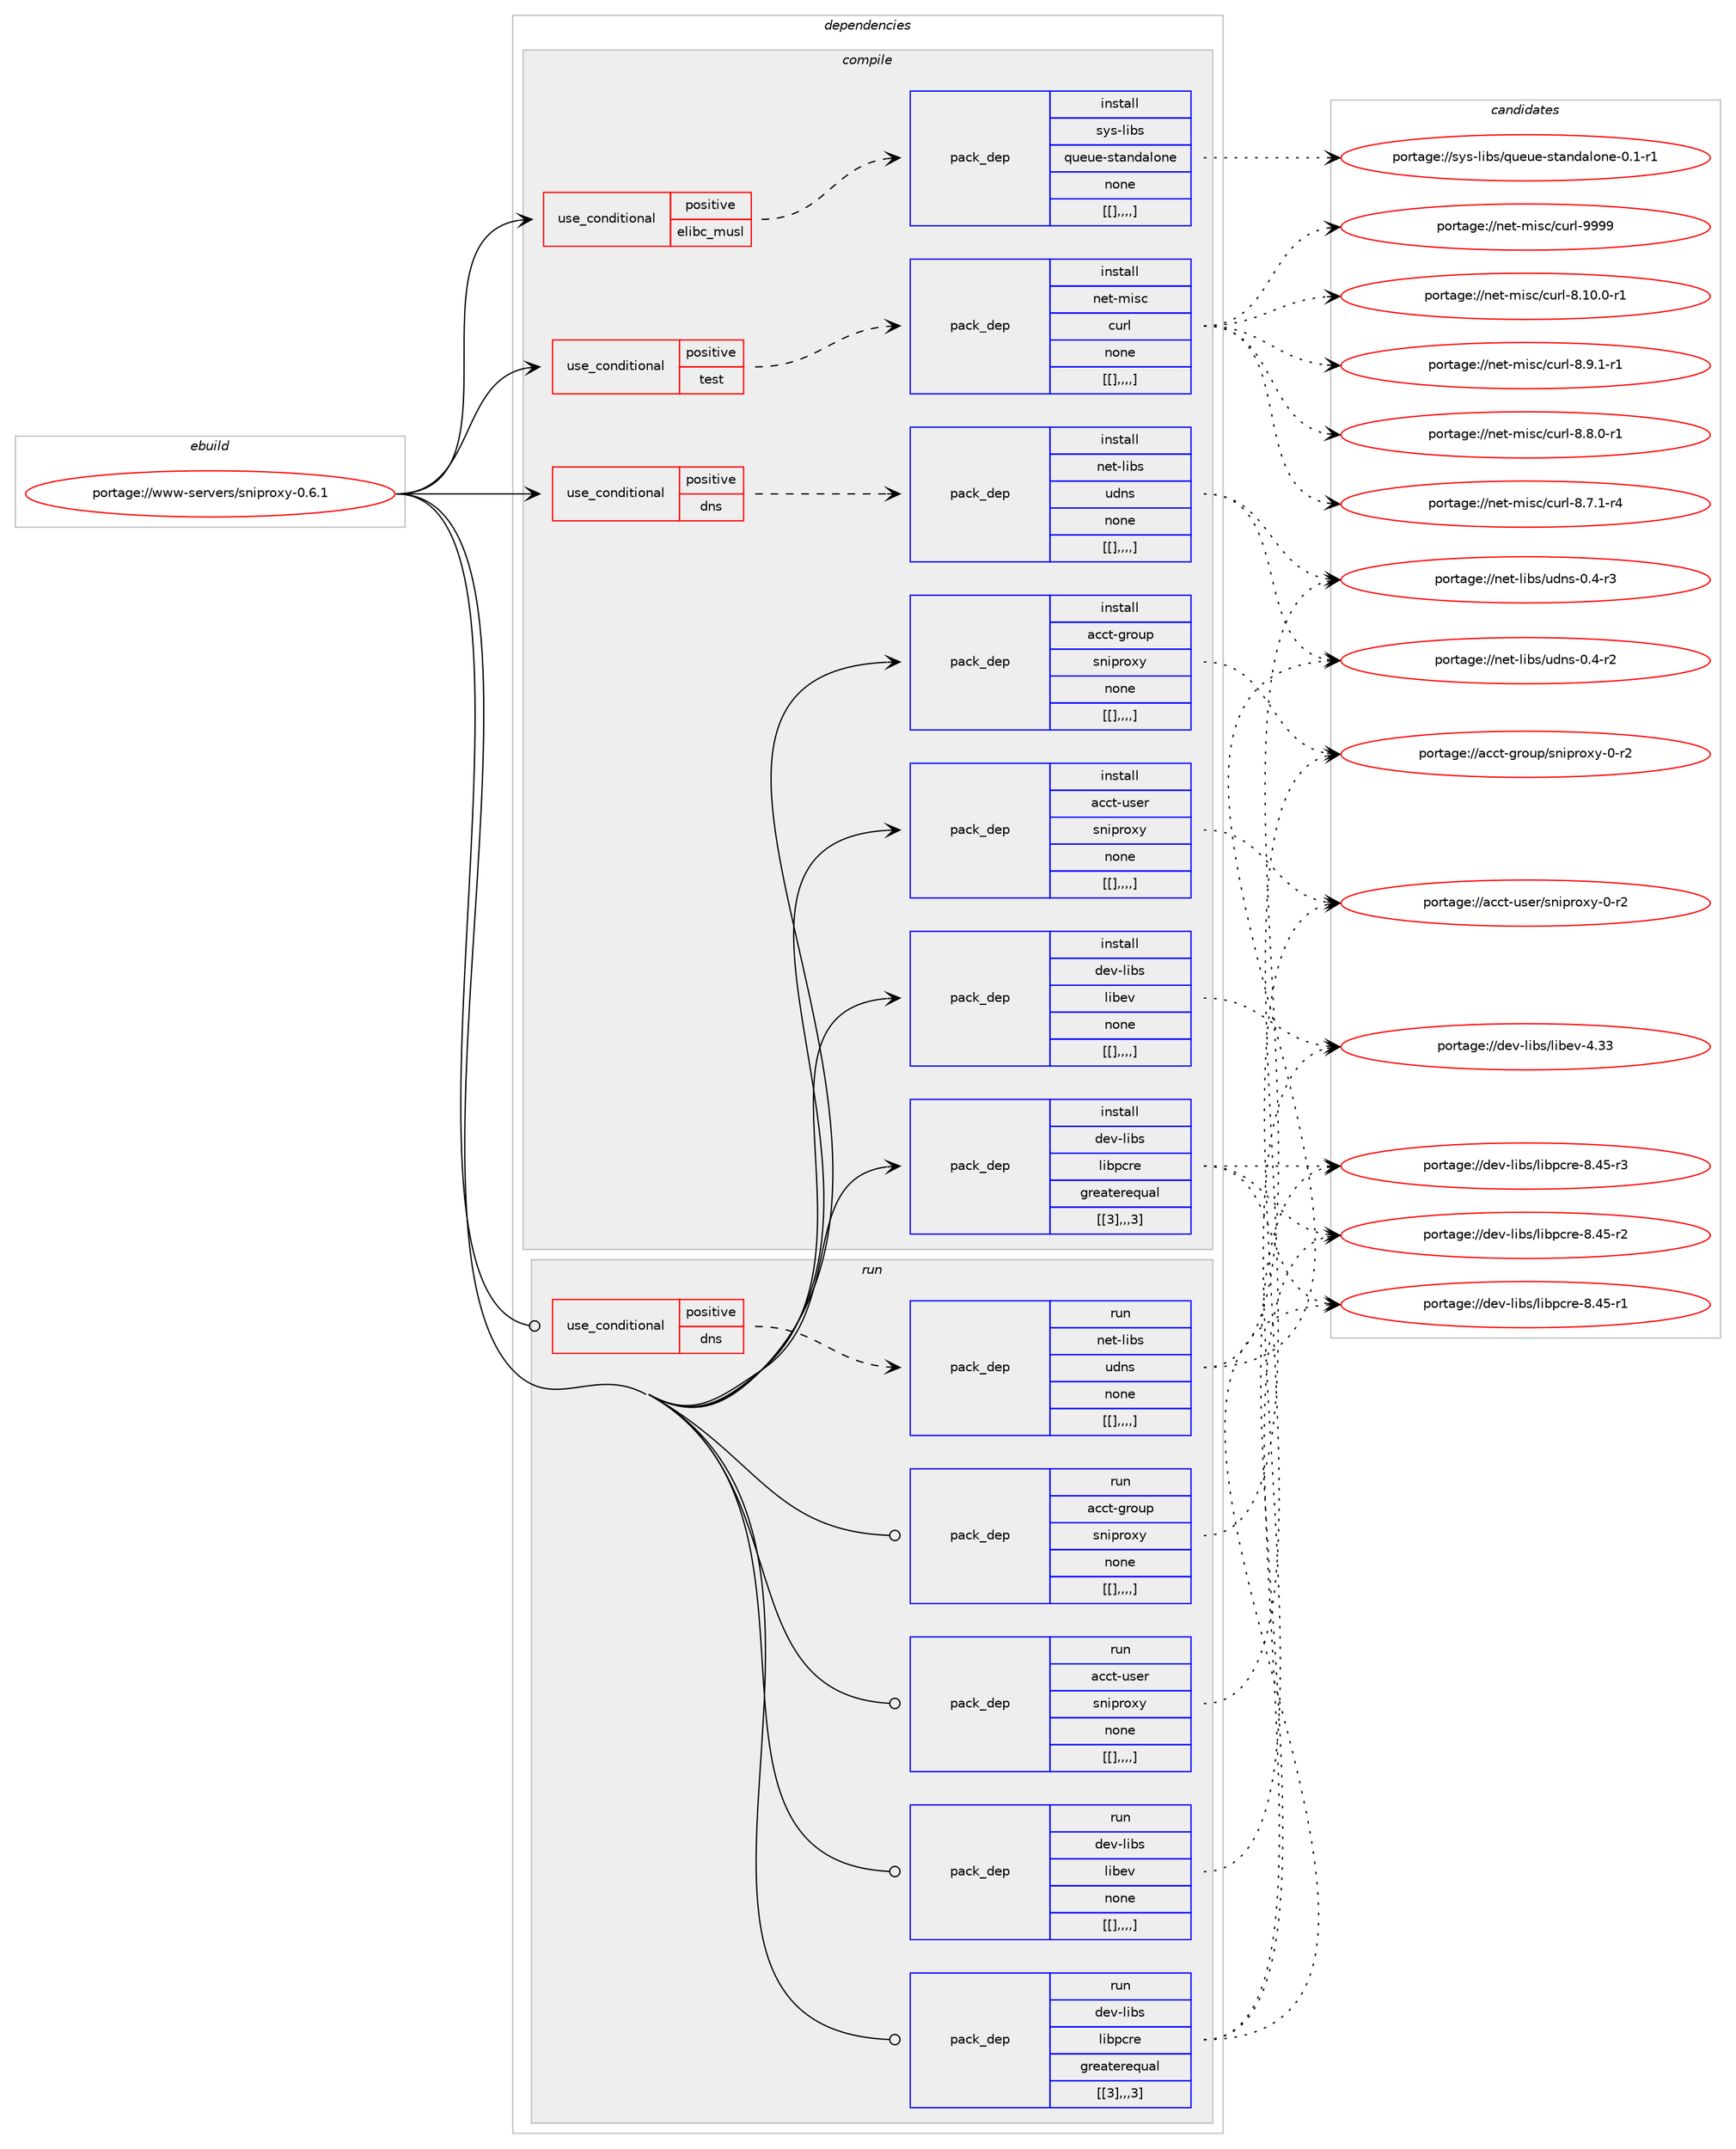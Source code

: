 digraph prolog {

# *************
# Graph options
# *************

newrank=true;
concentrate=true;
compound=true;
graph [rankdir=LR,fontname=Helvetica,fontsize=10,ranksep=1.5];#, ranksep=2.5, nodesep=0.2];
edge  [arrowhead=vee];
node  [fontname=Helvetica,fontsize=10];

# **********
# The ebuild
# **********

subgraph cluster_leftcol {
color=gray;
label=<<i>ebuild</i>>;
id [label="portage://www-servers/sniproxy-0.6.1", color=red, width=4, href="../www-servers/sniproxy-0.6.1.svg"];
}

# ****************
# The dependencies
# ****************

subgraph cluster_midcol {
color=gray;
label=<<i>dependencies</i>>;
subgraph cluster_compile {
fillcolor="#eeeeee";
style=filled;
label=<<i>compile</i>>;
subgraph cond125974 {
dependency472930 [label=<<TABLE BORDER="0" CELLBORDER="1" CELLSPACING="0" CELLPADDING="4"><TR><TD ROWSPAN="3" CELLPADDING="10">use_conditional</TD></TR><TR><TD>positive</TD></TR><TR><TD>dns</TD></TR></TABLE>>, shape=none, color=red];
subgraph pack343450 {
dependency472931 [label=<<TABLE BORDER="0" CELLBORDER="1" CELLSPACING="0" CELLPADDING="4" WIDTH="220"><TR><TD ROWSPAN="6" CELLPADDING="30">pack_dep</TD></TR><TR><TD WIDTH="110">install</TD></TR><TR><TD>net-libs</TD></TR><TR><TD>udns</TD></TR><TR><TD>none</TD></TR><TR><TD>[[],,,,]</TD></TR></TABLE>>, shape=none, color=blue];
}
dependency472930:e -> dependency472931:w [weight=20,style="dashed",arrowhead="vee"];
}
id:e -> dependency472930:w [weight=20,style="solid",arrowhead="vee"];
subgraph cond125975 {
dependency472932 [label=<<TABLE BORDER="0" CELLBORDER="1" CELLSPACING="0" CELLPADDING="4"><TR><TD ROWSPAN="3" CELLPADDING="10">use_conditional</TD></TR><TR><TD>positive</TD></TR><TR><TD>elibc_musl</TD></TR></TABLE>>, shape=none, color=red];
subgraph pack343451 {
dependency472933 [label=<<TABLE BORDER="0" CELLBORDER="1" CELLSPACING="0" CELLPADDING="4" WIDTH="220"><TR><TD ROWSPAN="6" CELLPADDING="30">pack_dep</TD></TR><TR><TD WIDTH="110">install</TD></TR><TR><TD>sys-libs</TD></TR><TR><TD>queue-standalone</TD></TR><TR><TD>none</TD></TR><TR><TD>[[],,,,]</TD></TR></TABLE>>, shape=none, color=blue];
}
dependency472932:e -> dependency472933:w [weight=20,style="dashed",arrowhead="vee"];
}
id:e -> dependency472932:w [weight=20,style="solid",arrowhead="vee"];
subgraph cond125976 {
dependency472934 [label=<<TABLE BORDER="0" CELLBORDER="1" CELLSPACING="0" CELLPADDING="4"><TR><TD ROWSPAN="3" CELLPADDING="10">use_conditional</TD></TR><TR><TD>positive</TD></TR><TR><TD>test</TD></TR></TABLE>>, shape=none, color=red];
subgraph pack343452 {
dependency472935 [label=<<TABLE BORDER="0" CELLBORDER="1" CELLSPACING="0" CELLPADDING="4" WIDTH="220"><TR><TD ROWSPAN="6" CELLPADDING="30">pack_dep</TD></TR><TR><TD WIDTH="110">install</TD></TR><TR><TD>net-misc</TD></TR><TR><TD>curl</TD></TR><TR><TD>none</TD></TR><TR><TD>[[],,,,]</TD></TR></TABLE>>, shape=none, color=blue];
}
dependency472934:e -> dependency472935:w [weight=20,style="dashed",arrowhead="vee"];
}
id:e -> dependency472934:w [weight=20,style="solid",arrowhead="vee"];
subgraph pack343453 {
dependency472936 [label=<<TABLE BORDER="0" CELLBORDER="1" CELLSPACING="0" CELLPADDING="4" WIDTH="220"><TR><TD ROWSPAN="6" CELLPADDING="30">pack_dep</TD></TR><TR><TD WIDTH="110">install</TD></TR><TR><TD>acct-group</TD></TR><TR><TD>sniproxy</TD></TR><TR><TD>none</TD></TR><TR><TD>[[],,,,]</TD></TR></TABLE>>, shape=none, color=blue];
}
id:e -> dependency472936:w [weight=20,style="solid",arrowhead="vee"];
subgraph pack343454 {
dependency472937 [label=<<TABLE BORDER="0" CELLBORDER="1" CELLSPACING="0" CELLPADDING="4" WIDTH="220"><TR><TD ROWSPAN="6" CELLPADDING="30">pack_dep</TD></TR><TR><TD WIDTH="110">install</TD></TR><TR><TD>acct-user</TD></TR><TR><TD>sniproxy</TD></TR><TR><TD>none</TD></TR><TR><TD>[[],,,,]</TD></TR></TABLE>>, shape=none, color=blue];
}
id:e -> dependency472937:w [weight=20,style="solid",arrowhead="vee"];
subgraph pack343455 {
dependency472938 [label=<<TABLE BORDER="0" CELLBORDER="1" CELLSPACING="0" CELLPADDING="4" WIDTH="220"><TR><TD ROWSPAN="6" CELLPADDING="30">pack_dep</TD></TR><TR><TD WIDTH="110">install</TD></TR><TR><TD>dev-libs</TD></TR><TR><TD>libev</TD></TR><TR><TD>none</TD></TR><TR><TD>[[],,,,]</TD></TR></TABLE>>, shape=none, color=blue];
}
id:e -> dependency472938:w [weight=20,style="solid",arrowhead="vee"];
subgraph pack343456 {
dependency472939 [label=<<TABLE BORDER="0" CELLBORDER="1" CELLSPACING="0" CELLPADDING="4" WIDTH="220"><TR><TD ROWSPAN="6" CELLPADDING="30">pack_dep</TD></TR><TR><TD WIDTH="110">install</TD></TR><TR><TD>dev-libs</TD></TR><TR><TD>libpcre</TD></TR><TR><TD>greaterequal</TD></TR><TR><TD>[[3],,,3]</TD></TR></TABLE>>, shape=none, color=blue];
}
id:e -> dependency472939:w [weight=20,style="solid",arrowhead="vee"];
}
subgraph cluster_compileandrun {
fillcolor="#eeeeee";
style=filled;
label=<<i>compile and run</i>>;
}
subgraph cluster_run {
fillcolor="#eeeeee";
style=filled;
label=<<i>run</i>>;
subgraph cond125977 {
dependency472940 [label=<<TABLE BORDER="0" CELLBORDER="1" CELLSPACING="0" CELLPADDING="4"><TR><TD ROWSPAN="3" CELLPADDING="10">use_conditional</TD></TR><TR><TD>positive</TD></TR><TR><TD>dns</TD></TR></TABLE>>, shape=none, color=red];
subgraph pack343457 {
dependency472941 [label=<<TABLE BORDER="0" CELLBORDER="1" CELLSPACING="0" CELLPADDING="4" WIDTH="220"><TR><TD ROWSPAN="6" CELLPADDING="30">pack_dep</TD></TR><TR><TD WIDTH="110">run</TD></TR><TR><TD>net-libs</TD></TR><TR><TD>udns</TD></TR><TR><TD>none</TD></TR><TR><TD>[[],,,,]</TD></TR></TABLE>>, shape=none, color=blue];
}
dependency472940:e -> dependency472941:w [weight=20,style="dashed",arrowhead="vee"];
}
id:e -> dependency472940:w [weight=20,style="solid",arrowhead="odot"];
subgraph pack343458 {
dependency472942 [label=<<TABLE BORDER="0" CELLBORDER="1" CELLSPACING="0" CELLPADDING="4" WIDTH="220"><TR><TD ROWSPAN="6" CELLPADDING="30">pack_dep</TD></TR><TR><TD WIDTH="110">run</TD></TR><TR><TD>acct-group</TD></TR><TR><TD>sniproxy</TD></TR><TR><TD>none</TD></TR><TR><TD>[[],,,,]</TD></TR></TABLE>>, shape=none, color=blue];
}
id:e -> dependency472942:w [weight=20,style="solid",arrowhead="odot"];
subgraph pack343459 {
dependency472943 [label=<<TABLE BORDER="0" CELLBORDER="1" CELLSPACING="0" CELLPADDING="4" WIDTH="220"><TR><TD ROWSPAN="6" CELLPADDING="30">pack_dep</TD></TR><TR><TD WIDTH="110">run</TD></TR><TR><TD>acct-user</TD></TR><TR><TD>sniproxy</TD></TR><TR><TD>none</TD></TR><TR><TD>[[],,,,]</TD></TR></TABLE>>, shape=none, color=blue];
}
id:e -> dependency472943:w [weight=20,style="solid",arrowhead="odot"];
subgraph pack343460 {
dependency472944 [label=<<TABLE BORDER="0" CELLBORDER="1" CELLSPACING="0" CELLPADDING="4" WIDTH="220"><TR><TD ROWSPAN="6" CELLPADDING="30">pack_dep</TD></TR><TR><TD WIDTH="110">run</TD></TR><TR><TD>dev-libs</TD></TR><TR><TD>libev</TD></TR><TR><TD>none</TD></TR><TR><TD>[[],,,,]</TD></TR></TABLE>>, shape=none, color=blue];
}
id:e -> dependency472944:w [weight=20,style="solid",arrowhead="odot"];
subgraph pack343461 {
dependency472945 [label=<<TABLE BORDER="0" CELLBORDER="1" CELLSPACING="0" CELLPADDING="4" WIDTH="220"><TR><TD ROWSPAN="6" CELLPADDING="30">pack_dep</TD></TR><TR><TD WIDTH="110">run</TD></TR><TR><TD>dev-libs</TD></TR><TR><TD>libpcre</TD></TR><TR><TD>greaterequal</TD></TR><TR><TD>[[3],,,3]</TD></TR></TABLE>>, shape=none, color=blue];
}
id:e -> dependency472945:w [weight=20,style="solid",arrowhead="odot"];
}
}

# **************
# The candidates
# **************

subgraph cluster_choices {
rank=same;
color=gray;
label=<<i>candidates</i>>;

subgraph choice343450 {
color=black;
nodesep=1;
choice110101116451081059811547117100110115454846524511451 [label="portage://net-libs/udns-0.4-r3", color=red, width=4,href="../net-libs/udns-0.4-r3.svg"];
choice110101116451081059811547117100110115454846524511450 [label="portage://net-libs/udns-0.4-r2", color=red, width=4,href="../net-libs/udns-0.4-r2.svg"];
dependency472931:e -> choice110101116451081059811547117100110115454846524511451:w [style=dotted,weight="100"];
dependency472931:e -> choice110101116451081059811547117100110115454846524511450:w [style=dotted,weight="100"];
}
subgraph choice343451 {
color=black;
nodesep=1;
choice115121115451081059811547113117101117101451151169711010097108111110101454846494511449 [label="portage://sys-libs/queue-standalone-0.1-r1", color=red, width=4,href="../sys-libs/queue-standalone-0.1-r1.svg"];
dependency472933:e -> choice115121115451081059811547113117101117101451151169711010097108111110101454846494511449:w [style=dotted,weight="100"];
}
subgraph choice343452 {
color=black;
nodesep=1;
choice110101116451091051159947991171141084557575757 [label="portage://net-misc/curl-9999", color=red, width=4,href="../net-misc/curl-9999.svg"];
choice11010111645109105115994799117114108455646494846484511449 [label="portage://net-misc/curl-8.10.0-r1", color=red, width=4,href="../net-misc/curl-8.10.0-r1.svg"];
choice110101116451091051159947991171141084556465746494511449 [label="portage://net-misc/curl-8.9.1-r1", color=red, width=4,href="../net-misc/curl-8.9.1-r1.svg"];
choice110101116451091051159947991171141084556465646484511449 [label="portage://net-misc/curl-8.8.0-r1", color=red, width=4,href="../net-misc/curl-8.8.0-r1.svg"];
choice110101116451091051159947991171141084556465546494511452 [label="portage://net-misc/curl-8.7.1-r4", color=red, width=4,href="../net-misc/curl-8.7.1-r4.svg"];
dependency472935:e -> choice110101116451091051159947991171141084557575757:w [style=dotted,weight="100"];
dependency472935:e -> choice11010111645109105115994799117114108455646494846484511449:w [style=dotted,weight="100"];
dependency472935:e -> choice110101116451091051159947991171141084556465746494511449:w [style=dotted,weight="100"];
dependency472935:e -> choice110101116451091051159947991171141084556465646484511449:w [style=dotted,weight="100"];
dependency472935:e -> choice110101116451091051159947991171141084556465546494511452:w [style=dotted,weight="100"];
}
subgraph choice343453 {
color=black;
nodesep=1;
choice979999116451031141111171124711511010511211411112012145484511450 [label="portage://acct-group/sniproxy-0-r2", color=red, width=4,href="../acct-group/sniproxy-0-r2.svg"];
dependency472936:e -> choice979999116451031141111171124711511010511211411112012145484511450:w [style=dotted,weight="100"];
}
subgraph choice343454 {
color=black;
nodesep=1;
choice979999116451171151011144711511010511211411112012145484511450 [label="portage://acct-user/sniproxy-0-r2", color=red, width=4,href="../acct-user/sniproxy-0-r2.svg"];
dependency472937:e -> choice979999116451171151011144711511010511211411112012145484511450:w [style=dotted,weight="100"];
}
subgraph choice343455 {
color=black;
nodesep=1;
choice100101118451081059811547108105981011184552465151 [label="portage://dev-libs/libev-4.33", color=red, width=4,href="../dev-libs/libev-4.33.svg"];
dependency472938:e -> choice100101118451081059811547108105981011184552465151:w [style=dotted,weight="100"];
}
subgraph choice343456 {
color=black;
nodesep=1;
choice100101118451081059811547108105981129911410145564652534511451 [label="portage://dev-libs/libpcre-8.45-r3", color=red, width=4,href="../dev-libs/libpcre-8.45-r3.svg"];
choice100101118451081059811547108105981129911410145564652534511450 [label="portage://dev-libs/libpcre-8.45-r2", color=red, width=4,href="../dev-libs/libpcre-8.45-r2.svg"];
choice100101118451081059811547108105981129911410145564652534511449 [label="portage://dev-libs/libpcre-8.45-r1", color=red, width=4,href="../dev-libs/libpcre-8.45-r1.svg"];
dependency472939:e -> choice100101118451081059811547108105981129911410145564652534511451:w [style=dotted,weight="100"];
dependency472939:e -> choice100101118451081059811547108105981129911410145564652534511450:w [style=dotted,weight="100"];
dependency472939:e -> choice100101118451081059811547108105981129911410145564652534511449:w [style=dotted,weight="100"];
}
subgraph choice343457 {
color=black;
nodesep=1;
choice110101116451081059811547117100110115454846524511451 [label="portage://net-libs/udns-0.4-r3", color=red, width=4,href="../net-libs/udns-0.4-r3.svg"];
choice110101116451081059811547117100110115454846524511450 [label="portage://net-libs/udns-0.4-r2", color=red, width=4,href="../net-libs/udns-0.4-r2.svg"];
dependency472941:e -> choice110101116451081059811547117100110115454846524511451:w [style=dotted,weight="100"];
dependency472941:e -> choice110101116451081059811547117100110115454846524511450:w [style=dotted,weight="100"];
}
subgraph choice343458 {
color=black;
nodesep=1;
choice979999116451031141111171124711511010511211411112012145484511450 [label="portage://acct-group/sniproxy-0-r2", color=red, width=4,href="../acct-group/sniproxy-0-r2.svg"];
dependency472942:e -> choice979999116451031141111171124711511010511211411112012145484511450:w [style=dotted,weight="100"];
}
subgraph choice343459 {
color=black;
nodesep=1;
choice979999116451171151011144711511010511211411112012145484511450 [label="portage://acct-user/sniproxy-0-r2", color=red, width=4,href="../acct-user/sniproxy-0-r2.svg"];
dependency472943:e -> choice979999116451171151011144711511010511211411112012145484511450:w [style=dotted,weight="100"];
}
subgraph choice343460 {
color=black;
nodesep=1;
choice100101118451081059811547108105981011184552465151 [label="portage://dev-libs/libev-4.33", color=red, width=4,href="../dev-libs/libev-4.33.svg"];
dependency472944:e -> choice100101118451081059811547108105981011184552465151:w [style=dotted,weight="100"];
}
subgraph choice343461 {
color=black;
nodesep=1;
choice100101118451081059811547108105981129911410145564652534511451 [label="portage://dev-libs/libpcre-8.45-r3", color=red, width=4,href="../dev-libs/libpcre-8.45-r3.svg"];
choice100101118451081059811547108105981129911410145564652534511450 [label="portage://dev-libs/libpcre-8.45-r2", color=red, width=4,href="../dev-libs/libpcre-8.45-r2.svg"];
choice100101118451081059811547108105981129911410145564652534511449 [label="portage://dev-libs/libpcre-8.45-r1", color=red, width=4,href="../dev-libs/libpcre-8.45-r1.svg"];
dependency472945:e -> choice100101118451081059811547108105981129911410145564652534511451:w [style=dotted,weight="100"];
dependency472945:e -> choice100101118451081059811547108105981129911410145564652534511450:w [style=dotted,weight="100"];
dependency472945:e -> choice100101118451081059811547108105981129911410145564652534511449:w [style=dotted,weight="100"];
}
}

}
